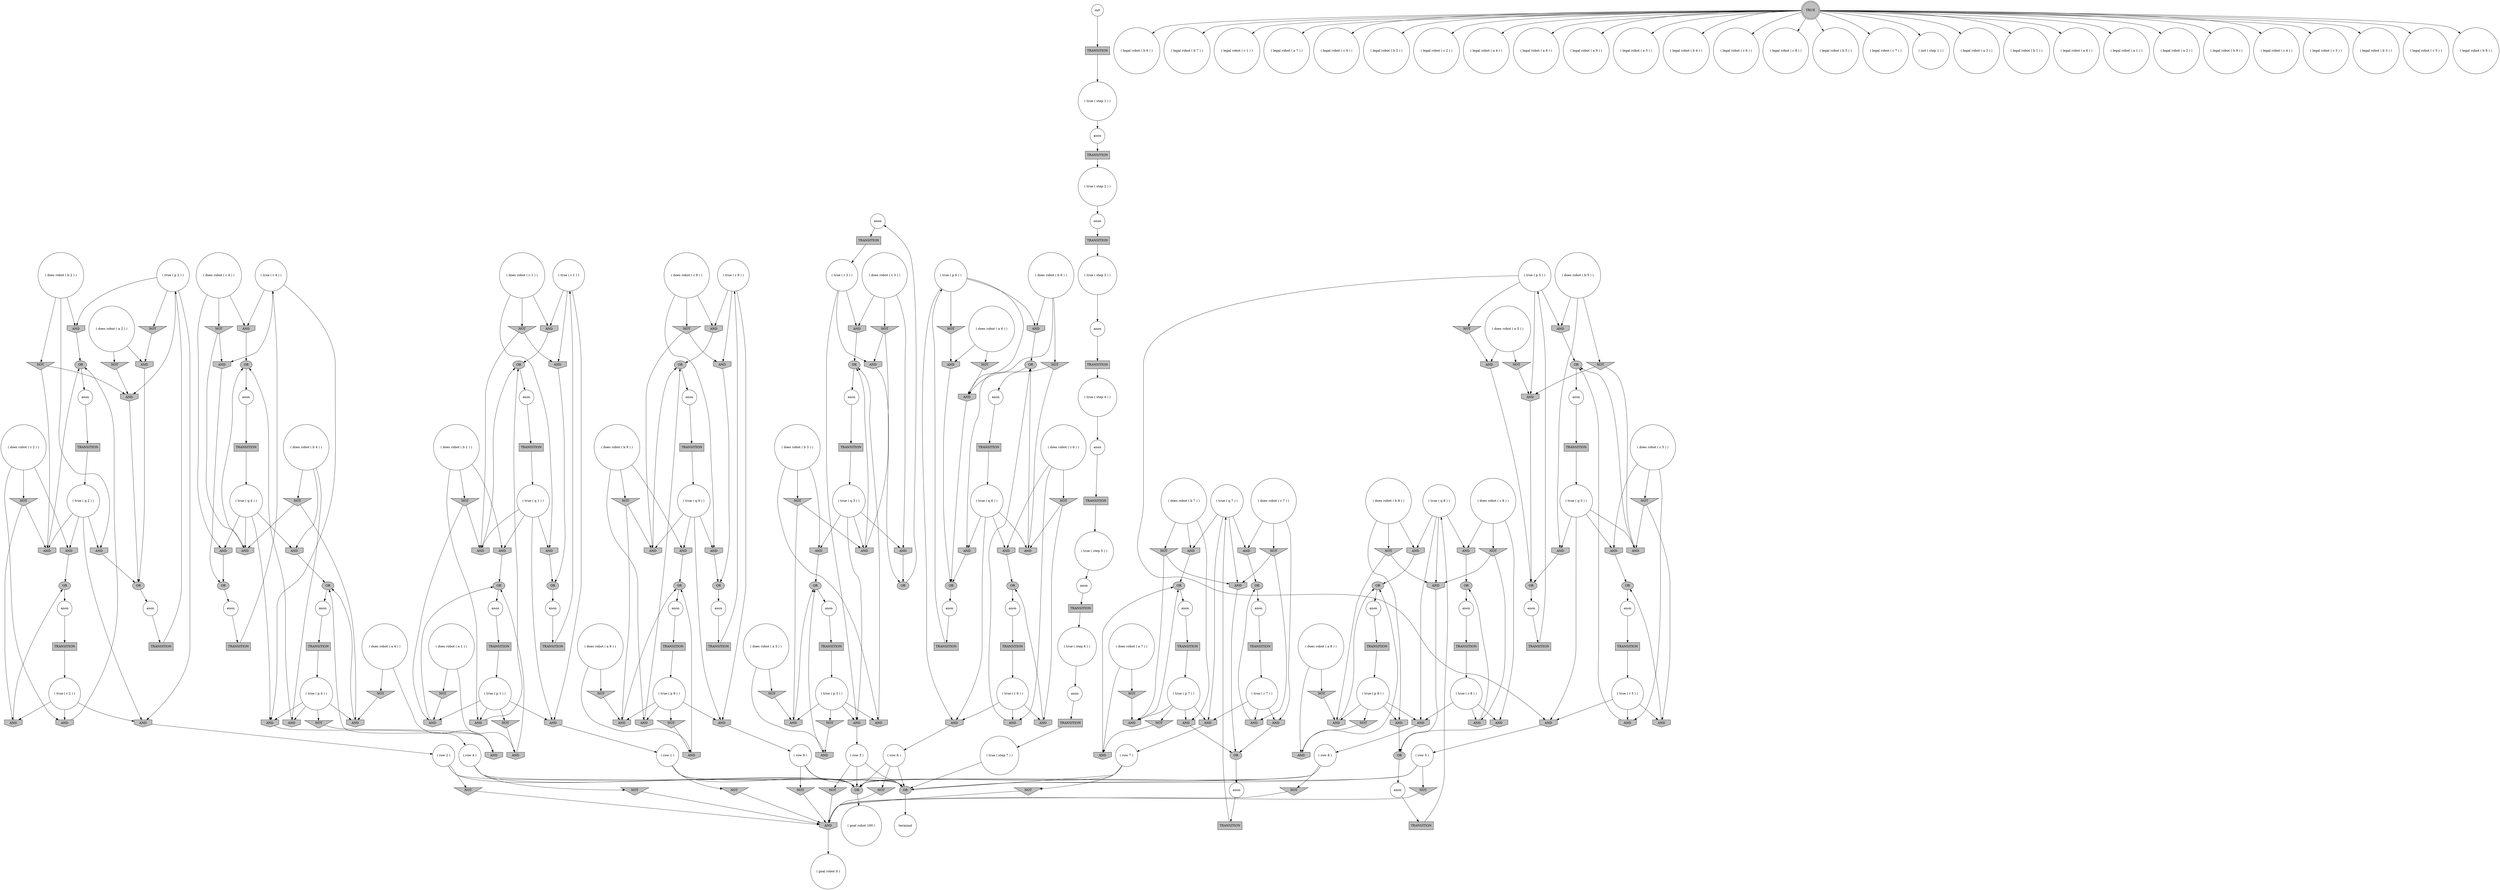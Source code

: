 digraph propNet
{
	"@315fb94a"[shape=circle, style= filled, fillcolor=white, label="anon"]; "@315fb94a"->"@615c1ae3"; 
	"@4521cef5"[shape=box, style= filled, fillcolor=grey, label="TRANSITION"]; "@4521cef5"->"@292f8a71"; 
	"@766d65fd"[shape=circle, style= filled, fillcolor=white, label="( legal robot ( b 6 ) )"]; 
	"@65f39cb2"[shape=circle, style= filled, fillcolor=white, label="( true ( q 8 ) )"]; "@65f39cb2"->"@5bda657"; "@65f39cb2"->"@1fb2979e"; "@65f39cb2"->"@625f4e03"; "@65f39cb2"->"@dee55c"; 
	"@70c221d7"[shape=circle, style= filled, fillcolor=white, label="( true ( step 1 ) )"]; "@70c221d7"->"@7f5960fd"; 
	"@6dcc55fb"[shape=invhouse, style= filled, fillcolor=grey, label="AND"]; "@6dcc55fb"->"@74c74b55"; 
	"@1e3bd51"[shape=circle, style= filled, fillcolor=white, label="anon"]; "@1e3bd51"->"@677bc0ac"; 
	"@1010cf62"[shape=circle, style= filled, fillcolor=white, label="anon"]; "@1010cf62"->"@28681e5a"; 
	"@5e13fb15"[shape=invhouse, style= filled, fillcolor=grey, label="AND"]; "@5e13fb15"->"@ea211cf"; 
	"@6e6ca837"[shape=circle, style= filled, fillcolor=white, label="( row 5 )"]; "@6e6ca837"->"@1b5ae101"; "@6e6ca837"->"@7dba3f9a"; "@6e6ca837"->"@3a779f5e"; 
	"@3ec1e10c"[shape=box, style= filled, fillcolor=grey, label="TRANSITION"]; "@3ec1e10c"->"@4659aa86"; 
	"@65075056"[shape=circle, style= filled, fillcolor=white, label="anon"]; "@65075056"->"@2e9a5a48"; 
	"@10181f5b"[shape=circle, style= filled, fillcolor=white, label="anon"]; "@10181f5b"->"@56149895"; 
	"@4ba5fc52"[shape=circle, style= filled, fillcolor=white, label="anon"]; "@4ba5fc52"->"@667f30f8"; 
	"@7d6b4be5"[shape=invhouse, style= filled, fillcolor=grey, label="AND"]; "@7d6b4be5"->"@378c3efb"; 
	"@7dba3f9a"[shape=ellipse, style= filled, fillcolor=grey, label="OR"]; "@7dba3f9a"->"@4ea5d7f2"; 
	"@2d51e30"[shape=circle, style= filled, fillcolor=white, label="( true ( r 1 ) )"]; "@2d51e30"->"@1fa80a2d"; "@2d51e30"->"@4ef0dcb3"; "@2d51e30"->"@28d2e37"; 
	"@3a765e8c"[shape=invhouse, style= filled, fillcolor=grey, label="AND"]; "@3a765e8c"->"@3f9f332b"; 
	"@21a79b48"[shape=invhouse, style= filled, fillcolor=grey, label="AND"]; "@21a79b48"->"@4328ea3f"; 
	"@4d3e9963"[shape=circle, style= filled, fillcolor=white, label="( row 2 )"]; "@4d3e9963"->"@1b5ae101"; "@4d3e9963"->"@1fe26d9b"; "@4d3e9963"->"@7dba3f9a"; 
	"@84301c9"[shape=circle, style= filled, fillcolor=white, label="( legal robot ( b 7 ) )"]; 
	"@74a7d5af"[shape=invhouse, style= filled, fillcolor=grey, label="AND"]; "@74a7d5af"->"@539269cb"; 
	"@25d3e3f3"[shape=invhouse, style= filled, fillcolor=grey, label="AND"]; "@25d3e3f3"->"@48164feb"; 
	"@3f9f332b"[shape=ellipse, style= filled, fillcolor=grey, label="OR"]; "@3f9f332b"->"@6cd86cae"; 
	"@539269cb"[shape=ellipse, style= filled, fillcolor=grey, label="OR"]; "@539269cb"->"@315fb94a"; 
	"@7213f866"[shape=circle, style= filled, fillcolor=white, label="anon"]; "@7213f866"->"@1876a6d"; 
	"@705fe568"[shape=invtriangle, style= filled, fillcolor=grey, label="NOT"]; "@705fe568"->"@27ce487b"; "@705fe568"->"@37b3e1c9"; 
	"@713dff89"[shape=invhouse, style= filled, fillcolor=grey, label="AND"]; "@713dff89"->"@29df2ecc"; 
	"@635a4247"[shape=invhouse, style= filled, fillcolor=grey, label="AND"]; "@635a4247"->"@7d010435"; 
	"@4822f558"[shape=circle, style= filled, fillcolor=white, label="anon"]; "@4822f558"->"@3c5d33e1"; 
	"@6d4fab65"[shape=box, style= filled, fillcolor=grey, label="TRANSITION"]; "@6d4fab65"->"@6810a098"; 
	"@15dc0d09"[shape=invtriangle, style= filled, fillcolor=grey, label="NOT"]; "@15dc0d09"->"@625f4e03"; "@15dc0d09"->"@21dbd515"; 
	"@1fcd846c"[shape=invtriangle, style= filled, fillcolor=grey, label="NOT"]; "@1fcd846c"->"@6db0dec3"; 
	"@10ced1ac"[shape=circle, style= filled, fillcolor=white, label="( true ( p 3 ) )"]; "@10ced1ac"->"@54c21095"; "@10ced1ac"->"@20e2e869"; "@10ced1ac"->"@3547c327"; "@10ced1ac"->"@178a4622"; 
	"@290e6c5e"[shape=circle, style= filled, fillcolor=white, label="( true ( q 7 ) )"]; "@290e6c5e"->"@560bed64"; "@290e6c5e"->"@6fb9e7df"; "@290e6c5e"->"@1e8843f5"; "@290e6c5e"->"@4cd21555"; 
	"@203e25d3"[shape=invhouse, style= filled, fillcolor=grey, label="AND"]; "@203e25d3"->"@432b71eb"; 
	"@51055f4d"[shape=invtriangle, style= filled, fillcolor=grey, label="NOT"]; "@51055f4d"->"@7065ec20"; "@51055f4d"->"@37b3e1c9"; 
	"@6f112776"[shape=circle, style= filled, fillcolor=white, label="( legal robot ( c 1 ) )"]; 
	"@5999ef99"[shape=circle, style= filled, fillcolor=white, label="( row 4 )"]; "@5999ef99"->"@1b5ae101"; "@5999ef99"->"@24c1f7dc"; "@5999ef99"->"@7dba3f9a"; 
	"@56920ee7"[shape=invtriangle, style= filled, fillcolor=grey, label="NOT"]; "@56920ee7"->"@f108c18"; 
	"@6d8ced6"[shape=circle, style= filled, fillcolor=white, label="( does robot ( b 2 ) )"]; "@6d8ced6"->"@7260c384"; "@6d8ced6"->"@3bc8d400"; "@6d8ced6"->"@3f3471d"; 
	"@19a4250a"[shape=box, style= filled, fillcolor=grey, label="TRANSITION"]; "@19a4250a"->"@7d480d96"; 
	"@1fe26d9b"[shape=invtriangle, style= filled, fillcolor=grey, label="NOT"]; "@1fe26d9b"->"@4bcf6203"; 
	"@4ef0dcb3"[shape=invhouse, style= filled, fillcolor=grey, label="AND"]; "@4ef0dcb3"->"@1de9c46d"; 
	"@60d861b7"[shape=invhouse, style= filled, fillcolor=grey, label="AND"]; "@60d861b7"->"@6f198967"; 
	"@3a779f5e"[shape=invtriangle, style= filled, fillcolor=grey, label="NOT"]; "@3a779f5e"->"@4bcf6203"; 
	"@3d4cff90"[shape=invtriangle, style= filled, fillcolor=grey, label="NOT"]; "@3d4cff90"->"@a1e6661"; 
	"@5440bf04"[shape=circle, style= filled, fillcolor=white, label="( true ( q 1 ) )"]; "@5440bf04"->"@1fa80a2d"; "@5440bf04"->"@1c49094"; "@5440bf04"->"@671bd50e"; "@5440bf04"->"@19c42c4b"; 
	"@37ff24f"[shape=invtriangle, style= filled, fillcolor=grey, label="NOT"]; "@37ff24f"->"@4bcf6203"; 
	"@4659aa86"[shape=circle, style= filled, fillcolor=white, label="( true ( step 4 ) )"]; "@4659aa86"->"@347f65f2"; 
	"@4bcf6203"[shape=invhouse, style= filled, fillcolor=grey, label="AND"]; "@4bcf6203"->"@4bb17b4c"; 
	"@6fd5609"[shape=ellipse, style= filled, fillcolor=grey, label="OR"]; "@6fd5609"->"@621b6c74"; 
	"@4d668534"[shape=invhouse, style= filled, fillcolor=grey, label="AND"]; "@4d668534"->"@3ae2d2fe"; 
	"@3572cc99"[shape=circle, style= filled, fillcolor=white, label="( legal robot ( a 7 ) )"]; 
	"@3f52c19d"[shape=circle, style= filled, fillcolor=white, label="init"]; "@3f52c19d"->"@52254ae5"; 
	"@57f897a7"[shape=circle, style= filled, fillcolor=white, label="( true ( r 4 ) )"]; "@57f897a7"->"@27ce487b"; "@57f897a7"->"@461b29f"; "@57f897a7"->"@7aa06577"; 
	"@6024e39f"[shape=circle, style= filled, fillcolor=white, label="( does robot ( c 8 ) )"]; "@6024e39f"->"@5bda657"; "@6024e39f"->"@203e25d3"; "@6024e39f"->"@15dc0d09"; 
	"@26514577"[shape=invtriangle, style= filled, fillcolor=grey, label="NOT"]; "@26514577"->"@21a79b48"; 
	"@27aea0c1"[shape=circle, style= filled, fillcolor=white, label="( does robot ( b 8 ) )"]; "@27aea0c1"->"@dee55c"; "@27aea0c1"->"@39bbf341"; "@27aea0c1"->"@218fcdce"; 
	"@3b85c6ac"[shape=circle, style= filled, fillcolor=white, label="( true ( step 6 ) )"]; "@3b85c6ac"->"@283b96bb"; 
	"@2096a680"[shape=invtriangle, style= filled, fillcolor=grey, label="NOT"]; "@2096a680"->"@1c49094"; "@2096a680"->"@28d2e37"; 
	"@416c634"[shape=invtriangle, style= filled, fillcolor=grey, label="NOT"]; "@416c634"->"@3c079e4c"; "@416c634"->"@732e8204"; 
	"@5052d2c4"[shape=invtriangle, style= filled, fillcolor=grey, label="NOT"]; "@5052d2c4"->"@6d8b6b0e"; 
	"@461b29f"[shape=invhouse, style= filled, fillcolor=grey, label="AND"]; "@461b29f"->"@5999ef99"; 
	"@3547c327"[shape=invhouse, style= filled, fillcolor=grey, label="AND"]; "@3547c327"->"@2ee73750"; 
	"@4aada4af"[shape=circle, style= filled, fillcolor=white, label="( legal robot ( c 9 ) )"]; 
	"@3c10098b"[shape=invhouse, style= filled, fillcolor=grey, label="AND"]; "@3c10098b"->"@3f9f332b"; 
	"@51733a5"[shape=circle, style= filled, fillcolor=white, label="anon"]; "@51733a5"->"@4ba0bb6f"; 
	"@c63a8af"[shape=circle, style= filled, fillcolor=white, label="( legal robot ( b 2 ) )"]; 
	"@74c74b55"[shape=ellipse, style= filled, fillcolor=grey, label="OR"]; "@74c74b55"->"@4822f558"; 
	"@7dd66aa9"[shape=circle, style= filled, fillcolor=white, label="( true ( p 2 ) )"]; "@7dd66aa9"->"@700dce12"; "@7dd66aa9"->"@3bc8d400"; "@7dd66aa9"->"@60d861b7"; "@7dd66aa9"->"@3eeb95e"; 
	"@3ae2d2fe"[shape=ellipse, style= filled, fillcolor=grey, label="OR"]; "@3ae2d2fe"->"@18a3fe6"; 
	"@7065ec20"[shape=invhouse, style= filled, fillcolor=grey, label="AND"]; "@7065ec20"->"@3ae2d2fe"; 
	"@1d618248"[shape=invtriangle, style= filled, fillcolor=grey, label="NOT"]; "@1d618248"->"@73efe4ac"; "@1d618248"->"@6cb05409"; 
	"@384e57ba"[shape=circle, style= filled, fillcolor=white, label="( true ( p 5 ) )"]; "@384e57ba"->"@1ed43997"; "@384e57ba"->"@3c10098b"; "@384e57ba"->"@20b6680"; "@384e57ba"->"@54d81cda"; 
	"@4d50c800"[shape=invhouse, style= filled, fillcolor=grey, label="AND"]; "@4d50c800"->"@5fbf404f"; 
	"@5b3409f"[shape=circle, style= filled, fillcolor=white, label="( does robot ( a 4 ) )"]; "@5b3409f"->"@3a5dfc67"; "@5b3409f"->"@4d668534"; 
	"@3a6bf80b"[shape=ellipse, style= filled, fillcolor=grey, label="OR"]; "@3a6bf80b"->"@669b824"; 
	"@6917ffc5"[shape=invhouse, style= filled, fillcolor=grey, label="AND"]; "@6917ffc5"->"@7e58924a"; 
	"@af917bd"[shape=box, style= filled, fillcolor=grey, label="TRANSITION"]; "@af917bd"->"@290e6c5e"; 
	"@178a4622"[shape=invtriangle, style= filled, fillcolor=grey, label="NOT"]; "@178a4622"->"@77026e40"; 
	"@76f10c77"[shape=circle, style= filled, fillcolor=white, label="( does robot ( a 6 ) )"]; "@76f10c77"->"@56920ee7"; "@76f10c77"->"@6db0dec3"; 
	"@581cdfc2"[shape=invtriangle, style= filled, fillcolor=grey, label="NOT"]; "@581cdfc2"->"@4fa666bf"; 
	"@5438ebc3"[shape=circle, style= filled, fillcolor=white, label="anon"]; "@5438ebc3"->"@97dabf4"; 
	"@29ab0eef"[shape=circle, style= filled, fillcolor=white, label="( does robot ( c 9 ) )"]; "@29ab0eef"->"@6d2abadc"; "@29ab0eef"->"@1d618248"; "@29ab0eef"->"@635a4247"; 
	"@46837311"[shape=invhouse, style= filled, fillcolor=grey, label="AND"]; "@46837311"->"@64fe7a67"; 
	"@332af08b"[shape=circle, style= filled, fillcolor=white, label="anon"]; "@332af08b"->"@19a4250a"; 
	"@31f4a427"[shape=invtriangle, style= filled, fillcolor=grey, label="NOT"]; "@31f4a427"->"@34451610"; 
	"@669b824"[shape=circle, style= filled, fillcolor=white, label="anon"]; "@669b824"->"@179d44df"; 
	"@588a137c"[shape=circle, style= filled, fillcolor=white, label="( does robot ( b 4 ) )"]; "@588a137c"->"@363256a5"; "@588a137c"->"@471b1e39"; "@588a137c"->"@51055f4d"; 
	"@1ac48d24"[shape=invhouse, style= filled, fillcolor=grey, label="AND"]; "@1ac48d24"->"@6fd5609"; 
	"@56149895"[shape=box, style= filled, fillcolor=grey, label="TRANSITION"]; "@56149895"->"@2699146a"; 
	"@3c079e4c"[shape=invhouse, style= filled, fillcolor=grey, label="AND"]; "@3c079e4c"->"@269fe5c5"; 
	"@4fa666bf"[shape=invhouse, style= filled, fillcolor=grey, label="AND"]; "@4fa666bf"->"@48164feb"; 
	"@7f5960fd"[shape=circle, style= filled, fillcolor=white, label="anon"]; "@7f5960fd"->"@4521cef5"; 
	"@6d2abadc"[shape=invhouse, style= filled, fillcolor=grey, label="AND"]; "@6d2abadc"->"@aaf683a"; 
	"@7d480d96"[shape=circle, style= filled, fillcolor=white, label="( true ( p 7 ) )"]; "@7d480d96"->"@26514577"; "@7d480d96"->"@6fb9e7df"; "@7d480d96"->"@1f4cc34b"; "@7d480d96"->"@8c9dee3"; 
	"@6ad98e6"[shape=doublecircle, style= filled, fillcolor=grey, label="TRUE"]; "@6ad98e6"->"@766d65fd"; "@6ad98e6"->"@4e170376"; "@6ad98e6"->"@37dc299"; "@6ad98e6"->"@5dda32d0"; "@6ad98e6"->"@111d5b39"; "@6ad98e6"->"@3d66c39"; "@6ad98e6"->"@4986c47"; "@6ad98e6"->"@3572cc99"; "@6ad98e6"->"@5c08e00d"; "@6ad98e6"->"@4f35ecf1"; "@6ad98e6"->"@84301c9"; "@6ad98e6"->"@32ecabac"; "@6ad98e6"->"@4aada4af"; "@6ad98e6"->"@7553f920"; "@6ad98e6"->"@c63a8af"; "@6ad98e6"->"@1c3087f9"; "@6ad98e6"->"@1e5003f6"; "@6ad98e6"->"@4ffac352"; "@6ad98e6"->"@39880571"; "@6ad98e6"->"@725b1426"; "@6ad98e6"->"@17341b06"; "@6ad98e6"->"@672a375b"; "@6ad98e6"->"@48e46007"; "@6ad98e6"->"@95c90f4"; "@6ad98e6"->"@62d77f83"; "@6ad98e6"->"@6f112776"; "@6ad98e6"->"@5d56ead7"; "@6ad98e6"->"@582d6583"; 
	"@2699146a"[shape=circle, style= filled, fillcolor=white, label="( true ( p 6 ) )"]; "@2699146a"->"@f108c18"; "@2699146a"->"@6917ffc5"; "@2699146a"->"@7d6b4be5"; "@2699146a"->"@1fcd846c"; 
	"@64fe7a67"[shape=ellipse, style= filled, fillcolor=grey, label="OR"]; "@64fe7a67"->"@7f1633fd"; 
	"@7b79688d"[shape=circle, style= filled, fillcolor=white, label="anon"]; "@7b79688d"->"@54a01a10"; 
	"@2ccf0d1f"[shape=invtriangle, style= filled, fillcolor=grey, label="NOT"]; "@2ccf0d1f"->"@4d668534"; 
	"@2c2e749c"[shape=circle, style= filled, fillcolor=white, label="anon"]; "@2c2e749c"->"@af917bd"; 
	"@4ea5d7f2"[shape=circle, style= filled, fillcolor=white, label="( goal robot 100 )"]; 
	"@2ff7ac92"[shape=circle, style= filled, fillcolor=white, label="( does robot ( c 3 ) )"]; "@2ff7ac92"->"@74a7d5af"; "@2ff7ac92"->"@2d62bdd8"; "@2ff7ac92"->"@1ac48d24"; 
	"@54a01a10"[shape=box, style= filled, fillcolor=grey, label="TRANSITION"]; "@54a01a10"->"@1d53b574"; 
	"@7553f920"[shape=circle, style= filled, fillcolor=white, label="( legal robot ( c 7 ) )"]; 
	"@1de9c46d"[shape=ellipse, style= filled, fillcolor=grey, label="OR"]; "@1de9c46d"->"@5e5edf72"; 
	"@28d2e37"[shape=invhouse, style= filled, fillcolor=grey, label="AND"]; "@28d2e37"->"@35908558"; 
	"@1e5003f6"[shape=circle, style= filled, fillcolor=white, label="( legal robot ( a 3 ) )"]; 
	"@3e84c1f9"[shape=invhouse, style= filled, fillcolor=grey, label="AND"]; "@3e84c1f9"->"@7d010435"; 
	"@2c3a53b"[shape=circle, style= filled, fillcolor=white, label="( does robot ( a 7 ) )"]; "@2c3a53b"->"@1abfb235"; "@2c3a53b"->"@21a79b48"; 
	"@2484e723"[shape=invhouse, style= filled, fillcolor=grey, label="AND"]; "@2484e723"->"@29df2ecc"; 
	"@51a23566"[shape=circle, style= filled, fillcolor=white, label="( does robot ( c 4 ) )"]; "@51a23566"->"@705fe568"; "@51a23566"->"@7aa06577"; "@51a23566"->"@5e13fb15"; 
	"@7f1633fd"[shape=circle, style= filled, fillcolor=white, label="anon"]; "@7f1633fd"->"@69cad977"; 
	"@39880571"[shape=circle, style= filled, fillcolor=white, label="( legal robot ( a 6 ) )"]; 
	"@23226fe1"[shape=circle, style= filled, fillcolor=white, label="anon"]; "@23226fe1"->"@48b49e4"; 
	"@77026e40"[shape=invhouse, style= filled, fillcolor=grey, label="AND"]; "@77026e40"->"@74c74b55"; 
	"@34451610"[shape=invhouse, style= filled, fillcolor=grey, label="AND"]; "@34451610"->"@c5c9ab5"; 
	"@e7359f7"[shape=invhouse, style= filled, fillcolor=grey, label="AND"]; "@e7359f7"->"@269fe5c5"; 
	"@94153c4"[shape=invtriangle, style= filled, fillcolor=grey, label="NOT"]; "@94153c4"->"@4bcf6203"; 
	"@700dce12"[shape=invtriangle, style= filled, fillcolor=grey, label="NOT"]; "@700dce12"->"@1a543937"; 
	"@f108c18"[shape=invhouse, style= filled, fillcolor=grey, label="AND"]; "@f108c18"->"@1b6915d4"; 
	"@5ff78541"[shape=circle, style= filled, fillcolor=white, label="( true ( q 5 ) )"]; "@5ff78541"->"@1ed43997"; "@5ff78541"->"@3c079e4c"; "@5ff78541"->"@46837311"; "@5ff78541"->"@58c77e26"; 
	"@51d36f77"[shape=circle, style= filled, fillcolor=white, label="( does robot ( a 1 ) )"]; "@51d36f77"->"@5052d2c4"; "@51d36f77"->"@a1e6661"; 
	"@4fc0b204"[shape=invhouse, style= filled, fillcolor=grey, label="AND"]; "@4fc0b204"->"@48164feb"; 
	"@67857eeb"[shape=box, style= filled, fillcolor=grey, label="TRANSITION"]; "@67857eeb"->"@22d6866f"; 
	"@5f680bc6"[shape=invhouse, style= filled, fillcolor=grey, label="AND"]; "@5f680bc6"->"@7e58924a"; 
	"@4cd21555"[shape=invhouse, style= filled, fillcolor=grey, label="AND"]; "@4cd21555"->"@4328ea3f"; 
	"@28681e5a"[shape=box, style= filled, fillcolor=grey, label="TRANSITION"]; "@28681e5a"->"@70181c87"; 
	"@758c022c"[shape=circle, style= filled, fillcolor=white, label="anon"]; "@758c022c"->"@1f7309a"; 
	"@6cd86cae"[shape=circle, style= filled, fillcolor=white, label="anon"]; "@6cd86cae"->"@25719b33"; 
	"@54c21095"[shape=invhouse, style= filled, fillcolor=grey, label="AND"]; "@54c21095"->"@6fd5609"; 
	"@58fb65cc"[shape=invtriangle, style= filled, fillcolor=grey, label="NOT"]; "@58fb65cc"->"@60d861b7"; 
	"@283b96bb"[shape=circle, style= filled, fillcolor=white, label="anon"]; "@283b96bb"->"@622d8a59"; 
	"@3d66c39"[shape=circle, style= filled, fillcolor=white, label="( legal robot ( a 5 ) )"]; 
	"@667f30f8"[shape=box, style= filled, fillcolor=grey, label="TRANSITION"]; "@667f30f8"->"@5ff78541"; 
	"@5fbf404f"[shape=ellipse, style= filled, fillcolor=grey, label="OR"]; "@5fbf404f"->"@51733a5"; 
	"@a1e6661"[shape=invhouse, style= filled, fillcolor=grey, label="AND"]; "@a1e6661"->"@7309eab7"; 
	"@648ee94b"[shape=circle, style= filled, fillcolor=white, label="( does robot ( c 2 ) )"]; "@648ee94b"->"@1997c457"; "@648ee94b"->"@62766e80"; "@648ee94b"->"@4ebaecb8"; 
	"@75ad44f6"[shape=circle, style= filled, fillcolor=white, label="( does robot ( b 6 ) )"]; "@75ad44f6"->"@603a71ed"; "@75ad44f6"->"@428aaed5"; "@75ad44f6"->"@6917ffc5"; 
	"@363f983f"[shape=ellipse, style= filled, fillcolor=grey, label="OR"]; "@363f983f"->"@9246bec"; 
	"@4f35ecf1"[shape=circle, style= filled, fillcolor=white, label="( legal robot ( c 8 ) )"]; 
	"@19acc826"[shape=invtriangle, style= filled, fillcolor=grey, label="NOT"]; "@19acc826"->"@1e8843f5"; "@19acc826"->"@1f4cc34b"; 
	"@1b5ae101"[shape=ellipse, style= filled, fillcolor=grey, label="OR"]; "@1b5ae101"->"@6b6a16ae"; 
	"@229db918"[shape=invtriangle, style= filled, fillcolor=grey, label="NOT"]; "@229db918"->"@20e2e869"; 
	"@67826710"[shape=circle, style= filled, fillcolor=white, label="( true ( r 8 ) )"]; "@67826710"->"@1fb2979e"; "@67826710"->"@203e25d3"; "@67826710"->"@21dbd515"; 
	"@360088ee"[shape=circle, style= filled, fillcolor=white, label="( row 1 )"]; "@360088ee"->"@1b5ae101"; "@360088ee"->"@7dba3f9a"; "@360088ee"->"@94153c4"; 
	"@22d6866f"[shape=circle, style= filled, fillcolor=white, label="( true ( p 4 ) )"]; "@22d6866f"->"@363256a5"; "@22d6866f"->"@7065ec20"; "@22d6866f"->"@461b29f"; "@22d6866f"->"@2ccf0d1f"; 
	"@30d8f246"[shape=circle, style= filled, fillcolor=white, label="anon"]; "@30d8f246"->"@65e95f04"; 
	"@4328ea3f"[shape=ellipse, style= filled, fillcolor=grey, label="OR"]; "@4328ea3f"->"@332af08b"; 
	"@5e5edf72"[shape=circle, style= filled, fillcolor=white, label="anon"]; "@5e5edf72"->"@45844479"; 
	"@688fd95d"[shape=invtriangle, style= filled, fillcolor=grey, label="NOT"]; "@688fd95d"->"@3c079e4c"; "@688fd95d"->"@3c10098b"; 
	"@5d8e95d9"[shape=invtriangle, style= filled, fillcolor=grey, label="NOT"]; "@5d8e95d9"->"@3c10098b"; 
	"@20b6680"[shape=invtriangle, style= filled, fillcolor=grey, label="NOT"]; "@20b6680"->"@3a765e8c"; 
	"@3eeb95e"[shape=invhouse, style= filled, fillcolor=grey, label="AND"]; "@3eeb95e"->"@4d3e9963"; 
	"@c5c9ab5"[shape=ellipse, style= filled, fillcolor=grey, label="OR"]; "@c5c9ab5"->"@13b0e76a"; 
	"@73efe4ac"[shape=invhouse, style= filled, fillcolor=grey, label="AND"]; "@73efe4ac"->"@7d010435"; 
	"@6f36b8d7"[shape=invhouse, style= filled, fillcolor=grey, label="AND"]; "@6f36b8d7"->"@c5c9ab5"; 
	"@331e8d5c"[shape=invhouse, style= filled, fillcolor=grey, label="AND"]; "@331e8d5c"->"@539546ee"; 
	"@39bbf341"[shape=invtriangle, style= filled, fillcolor=grey, label="NOT"]; "@39bbf341"->"@6f36b8d7"; "@39bbf341"->"@625f4e03"; 
	"@25719b33"[shape=box, style= filled, fillcolor=grey, label="TRANSITION"]; "@25719b33"->"@384e57ba"; 
	"@3a5dfc67"[shape=invtriangle, style= filled, fillcolor=grey, label="NOT"]; "@3a5dfc67"->"@7065ec20"; 
	"@97dabf4"[shape=box, style= filled, fillcolor=grey, label="TRANSITION"]; "@97dabf4"->"@67826710"; 
	"@48b49e4"[shape=box, style= filled, fillcolor=grey, label="TRANSITION"]; "@48b49e4"->"@2d51e30"; 
	"@6f198967"[shape=ellipse, style= filled, fillcolor=grey, label="OR"]; "@6f198967"->"@758c022c"; 
	"@677bc0ac"[shape=box, style= filled, fillcolor=grey, label="TRANSITION"]; "@677bc0ac"->"@2c5d529e"; 
	"@622d8a59"[shape=box, style= filled, fillcolor=grey, label="TRANSITION"]; "@622d8a59"->"@3b9c5ce6"; 
	"@1c49094"[shape=invhouse, style= filled, fillcolor=grey, label="AND"]; "@1c49094"->"@1de9c46d"; 
	"@347f65f2"[shape=circle, style= filled, fillcolor=white, label="anon"]; "@347f65f2"->"@6eab8796"; 
	"@409468ca"[shape=circle, style= filled, fillcolor=white, label="( does robot ( a 3 ) )"]; "@409468ca"->"@229db918"; "@409468ca"->"@77026e40"; 
	"@407f9e04"[shape=circle, style= filled, fillcolor=white, label="( does robot ( b 1 ) )"]; "@407f9e04"->"@fc77610"; "@407f9e04"->"@19c42c4b"; "@407f9e04"->"@7a5f39b0"; 
	"@32ecabac"[shape=circle, style= filled, fillcolor=white, label="( legal robot ( b 5 ) )"]; 
	"@560bed64"[shape=invhouse, style= filled, fillcolor=grey, label="AND"]; "@560bed64"->"@363f983f"; 
	"@6db0dec3"[shape=invhouse, style= filled, fillcolor=grey, label="AND"]; "@6db0dec3"->"@1b6915d4"; 
	"@6fb9e7df"[shape=invhouse, style= filled, fillcolor=grey, label="AND"]; "@6fb9e7df"->"@6668a2cc"; 
	"@321a30a0"[shape=circle, style= filled, fillcolor=white, label="( does robot ( c 7 ) )"]; "@321a30a0"->"@560bed64"; "@321a30a0"->"@41b3251d"; "@321a30a0"->"@556e7212"; 
	"@31395750"[shape=circle, style= filled, fillcolor=white, label="( does robot ( a 5 ) )"]; "@31395750"->"@5d8e95d9"; "@31395750"->"@3a765e8c"; 
	"@37b3e1c9"[shape=invhouse, style= filled, fillcolor=grey, label="AND"]; "@37b3e1c9"->"@4da84fae"; 
	"@fc77610"[shape=invhouse, style= filled, fillcolor=grey, label="AND"]; "@fc77610"->"@1de9c46d"; 
	"@4bb17b4c"[shape=circle, style= filled, fillcolor=white, label="( goal robot 0 )"]; 
	"@6810a098"[shape=circle, style= filled, fillcolor=white, label="( true ( p 8 ) )"]; "@6810a098"->"@6f36b8d7"; "@6810a098"->"@1fb2979e"; "@6810a098"->"@31f4a427"; "@6810a098"->"@218fcdce"; 
	"@13b0e76a"[shape=circle, style= filled, fillcolor=white, label="anon"]; "@13b0e76a"->"@6d4fab65"; 
	"@136070f0"[shape=circle, style= filled, fillcolor=white, label="( does robot ( c 1 ) )"]; "@136070f0"->"@2096a680"; "@136070f0"->"@4ef0dcb3"; "@136070f0"->"@671bd50e"; 
	"@672a375b"[shape=circle, style= filled, fillcolor=white, label="( legal robot ( b 9 ) )"]; 
	"@1a543937"[shape=invhouse, style= filled, fillcolor=grey, label="AND"]; "@1a543937"->"@6f198967"; 
	"@323f348a"[shape=circle, style= filled, fillcolor=white, label="anon"]; "@323f348a"->"@2a9dfb04"; 
	"@48164feb"[shape=ellipse, style= filled, fillcolor=grey, label="OR"]; "@48164feb"->"@30d8f246"; 
	"@b97cf78"[shape=box, style= filled, fillcolor=grey, label="TRANSITION"]; "@b97cf78"->"@65f39cb2"; 
	"@62d77f83"[shape=circle, style= filled, fillcolor=white, label="( legal robot ( b 3 ) )"]; 
	"@5f5b0184"[shape=invtriangle, style= filled, fillcolor=grey, label="NOT"]; "@5f5b0184"->"@4fc0b204"; 
	"@3b9c5ce6"[shape=circle, style= filled, fillcolor=white, label="( true ( step 7 ) )"]; "@3b9c5ce6"->"@1b5ae101"; 
	"@6d9b4e60"[shape=invtriangle, style= filled, fillcolor=grey, label="NOT"]; "@6d9b4e60"->"@6f36b8d7"; 
	"@582d6583"[shape=circle, style= filled, fillcolor=white, label="( legal robot ( b 8 ) )"]; 
	"@1d53b574"[shape=circle, style= filled, fillcolor=white, label="( true ( r 6 ) )"]; "@1d53b574"->"@713dff89"; "@1d53b574"->"@7d6b4be5"; "@1d53b574"->"@5f680bc6"; 
	"@58c1c2f1"[shape=invhouse, style= filled, fillcolor=grey, label="AND"]; "@58c1c2f1"->"@3a6bf80b"; 
	"@7260c384"[shape=invhouse, style= filled, fillcolor=grey, label="AND"]; "@7260c384"->"@6f198967"; 
	"@1fb2979e"[shape=invhouse, style= filled, fillcolor=grey, label="AND"]; "@1fb2979e"->"@163f47e"; 
	"@ea211cf"[shape=ellipse, style= filled, fillcolor=grey, label="OR"]; "@ea211cf"->"@323f348a"; 
	"@3c5d33e1"[shape=box, style= filled, fillcolor=grey, label="TRANSITION"]; "@3c5d33e1"->"@10ced1ac"; 
	"@4e170376"[shape=circle, style= filled, fillcolor=white, label="( legal robot ( c 2 ) )"]; 
	"@35908558"[shape=ellipse, style= filled, fillcolor=grey, label="OR"]; "@35908558"->"@23226fe1"; 
	"@50360733"[shape=circle, style= filled, fillcolor=white, label="( true ( step 3 ) )"]; "@50360733"->"@175bf05f"; 
	"@4dbb73b0"[shape=circle, style= filled, fillcolor=white, label="anon"]; "@4dbb73b0"->"@1bb5d53a"; 
	"@58c77e26"[shape=invhouse, style= filled, fillcolor=grey, label="AND"]; "@58c77e26"->"@3f9f332b"; 
	"@f785762"[shape=circle, style= filled, fillcolor=white, label="( does robot ( a 2 ) )"]; "@f785762"->"@58fb65cc"; "@f785762"->"@1a543937"; 
	"@1162bd90"[shape=circle, style= filled, fillcolor=white, label="( true ( q 6 ) )"]; "@1162bd90"->"@603a71ed"; "@1162bd90"->"@7d6b4be5"; "@1162bd90"->"@2484e723"; "@1162bd90"->"@1edc4414"; 
	"@3bc8d400"[shape=invhouse, style= filled, fillcolor=grey, label="AND"]; "@3bc8d400"->"@3a6bf80b"; 
	"@1f7309a"[shape=box, style= filled, fillcolor=grey, label="TRANSITION"]; "@1f7309a"->"@7dd66aa9"; 
	"@9246bec"[shape=circle, style= filled, fillcolor=white, label="anon"]; "@9246bec"->"@5b0f3bd7"; 
	"@362957a4"[shape=ellipse, style= filled, fillcolor=grey, label="OR"]; "@362957a4"->"@5438ebc3"; 
	"@6d8b6b0e"[shape=invhouse, style= filled, fillcolor=grey, label="AND"]; "@6d8b6b0e"->"@7309eab7"; 
	"@5c08e00d"[shape=circle, style= filled, fillcolor=white, label="( legal robot ( c 6 ) )"]; 
	"@5b0f3bd7"[shape=box, style= filled, fillcolor=grey, label="TRANSITION"]; "@5b0f3bd7"->"@791a4131"; 
	"@5e7c7d85"[shape=circle, style= filled, fillcolor=white, label="( does robot ( c 6 ) )"]; "@5e7c7d85"->"@3f14d739"; "@5e7c7d85"->"@5f680bc6"; "@5e7c7d85"->"@2484e723"; 
	"@517ff60e"[shape=circle, style= filled, fillcolor=white, label="( true ( r 3 ) )"]; "@517ff60e"->"@2d9dc72f"; "@517ff60e"->"@3547c327"; "@517ff60e"->"@1ac48d24"; 
	"@24c1f7dc"[shape=invtriangle, style= filled, fillcolor=grey, label="NOT"]; "@24c1f7dc"->"@4bcf6203"; 
	"@2d62bdd8"[shape=invtriangle, style= filled, fillcolor=grey, label="NOT"]; "@2d62bdd8"->"@2d9dc72f"; "@2d62bdd8"->"@427a39ea"; 
	"@1e8843f5"[shape=invhouse, style= filled, fillcolor=grey, label="AND"]; "@1e8843f5"->"@6b846c6"; 
	"@18a3fe6"[shape=circle, style= filled, fillcolor=white, label="anon"]; "@18a3fe6"->"@67857eeb"; 
	"@3f3471d"[shape=invtriangle, style= filled, fillcolor=grey, label="NOT"]; "@3f3471d"->"@58c1c2f1"; "@3f3471d"->"@60d861b7"; 
	"@4603278f"[shape=invhouse, style= filled, fillcolor=grey, label="AND"]; "@4603278f"->"@363f983f"; 
	"@6cb05409"[shape=invhouse, style= filled, fillcolor=grey, label="AND"]; "@6cb05409"->"@aaf683a"; 
	"@7d010435"[shape=ellipse, style= filled, fillcolor=grey, label="OR"]; "@7d010435"->"@4dbb73b0"; 
	"@7a5f39b0"[shape=invtriangle, style= filled, fillcolor=grey, label="NOT"]; "@7a5f39b0"->"@1c49094"; "@7a5f39b0"->"@6d8b6b0e"; 
	"@7309eab7"[shape=ellipse, style= filled, fillcolor=grey, label="OR"]; "@7309eab7"->"@1010cf62"; 
	"@17341b06"[shape=circle, style= filled, fillcolor=white, label="( legal robot ( a 2 ) )"]; 
	"@2e9a5a48"[shape=box, style= filled, fillcolor=grey, label="TRANSITION"]; "@2e9a5a48"->"@71c94ff3"; 
	"@428aaed5"[shape=invtriangle, style= filled, fillcolor=grey, label="NOT"]; "@428aaed5"->"@f108c18"; "@428aaed5"->"@1edc4414"; 
	"@1f4cc34b"[shape=invhouse, style= filled, fillcolor=grey, label="AND"]; "@1f4cc34b"->"@4328ea3f"; 
	"@8c9dee3"[shape=invhouse, style= filled, fillcolor=grey, label="AND"]; "@8c9dee3"->"@6b846c6"; 
	"@2450fe6"[shape=circle, style= filled, fillcolor=white, label="( does robot ( c 5 ) )"]; "@2450fe6"->"@46837311"; "@2450fe6"->"@416c634"; "@2450fe6"->"@e7359f7"; 
	"@4ec12ad8"[shape=circle, style= filled, fillcolor=white, label="( does robot ( b 3 ) )"]; "@4ec12ad8"->"@6dcc55fb"; "@4ec12ad8"->"@54c21095"; "@4ec12ad8"->"@6be3f34c"; 
	"@44fd2254"[shape=invtriangle, style= filled, fillcolor=grey, label="NOT"]; "@44fd2254"->"@4bcf6203"; 
	"@6668a2cc"[shape=circle, style= filled, fillcolor=white, label="( row 7 )"]; "@6668a2cc"->"@1b5ae101"; "@6668a2cc"->"@44fd2254"; "@6668a2cc"->"@7dba3f9a"; 
	"@26d7ad36"[shape=circle, style= filled, fillcolor=white, label="( does robot ( b 7 ) )"]; "@26d7ad36"->"@19acc826"; "@26d7ad36"->"@8c9dee3"; "@26d7ad36"->"@4cd21555"; 
	"@4ba0bb6f"[shape=box, style= filled, fillcolor=grey, label="TRANSITION"]; "@4ba0bb6f"->"@727a9fa7"; 
	"@21dbd515"[shape=invhouse, style= filled, fillcolor=grey, label="AND"]; "@21dbd515"->"@362957a4"; 
	"@475f7458"[shape=invtriangle, style= filled, fillcolor=grey, label="NOT"]; "@475f7458"->"@4bcf6203"; 
	"@35a3ae73"[shape=circle, style= filled, fillcolor=white, label="( does robot ( a 9 ) )"]; "@35a3ae73"->"@4fa666bf"; "@35a3ae73"->"@5f5b0184"; 
	"@292f8a71"[shape=circle, style= filled, fillcolor=white, label="( true ( step 2 ) )"]; "@292f8a71"->"@4cb2fd30"; 
	"@471b1e39"[shape=invhouse, style= filled, fillcolor=grey, label="AND"]; "@471b1e39"->"@3ae2d2fe"; 
	"@52254ae5"[shape=box, style= filled, fillcolor=grey, label="TRANSITION"]; "@52254ae5"->"@70c221d7"; 
	"@70181c87"[shape=circle, style= filled, fillcolor=white, label="( true ( p 1 ) )"]; "@70181c87"->"@1fa80a2d"; "@70181c87"->"@3d4cff90"; "@70181c87"->"@fc77610"; "@70181c87"->"@6d8b6b0e"; 
	"@71c94ff3"[shape=circle, style= filled, fillcolor=white, label="( true ( q 4 ) )"]; "@71c94ff3"->"@471b1e39"; "@71c94ff3"->"@461b29f"; "@71c94ff3"->"@37b3e1c9"; "@71c94ff3"->"@5e13fb15"; 
	"@3f14d739"[shape=invtriangle, style= filled, fillcolor=grey, label="NOT"]; "@3f14d739"->"@713dff89"; "@3f14d739"->"@1edc4414"; 
	"@432b71eb"[shape=ellipse, style= filled, fillcolor=grey, label="OR"]; "@432b71eb"->"@59441dc0"; 
	"@1b6915d4"[shape=ellipse, style= filled, fillcolor=grey, label="OR"]; "@1b6915d4"->"@10181f5b"; 
	"@5b5e410"[shape=circle, style= filled, fillcolor=white, label="( does robot ( b 5 ) )"]; "@5b5e410"->"@688fd95d"; "@5b5e410"->"@58c77e26"; "@5b5e410"->"@54d81cda"; 
	"@4986c47"[shape=circle, style= filled, fillcolor=white, label="( legal robot ( b 4 ) )"]; 
	"@4cb2fd30"[shape=circle, style= filled, fillcolor=white, label="anon"]; "@4cb2fd30"->"@1bd60b6a"; 
	"@378c3efb"[shape=circle, style= filled, fillcolor=white, label="( row 6 )"]; "@378c3efb"->"@1b5ae101"; "@378c3efb"->"@37ff24f"; "@378c3efb"->"@7dba3f9a"; 
	"@6b6a16ae"[shape=circle, style= filled, fillcolor=white, label="terminal"]; 
	"@1fa80a2d"[shape=invhouse, style= filled, fillcolor=grey, label="AND"]; "@1fa80a2d"->"@360088ee"; 
	"@6b846c6"[shape=ellipse, style= filled, fillcolor=grey, label="OR"]; "@6b846c6"->"@2c2e749c"; 
	"@528c048e"[shape=box, style= filled, fillcolor=grey, label="TRANSITION"]; "@528c048e"->"@1162bd90"; 
	"@62766e80"[shape=invtriangle, style= filled, fillcolor=grey, label="NOT"]; "@62766e80"->"@58c1c2f1"; "@62766e80"->"@4d50c800"; 
	"@725a0faf"[shape=circle, style= filled, fillcolor=white, label="( true ( r 5 ) )"]; "@725a0faf"->"@1ed43997"; "@725a0faf"->"@e7359f7"; "@725a0faf"->"@732e8204"; 
	"@1bd60b6a"[shape=box, style= filled, fillcolor=grey, label="TRANSITION"]; "@1bd60b6a"->"@50360733"; 
	"@727a9fa7"[shape=circle, style= filled, fillcolor=white, label="( true ( r 2 ) )"]; "@727a9fa7"->"@1997c457"; "@727a9fa7"->"@4d50c800"; "@727a9fa7"->"@3eeb95e"; 
	"@23ab8f3f"[shape=circle, style= filled, fillcolor=white, label="( does robot ( a 8 ) )"]; "@23ab8f3f"->"@34451610"; "@23ab8f3f"->"@6d9b4e60"; 
	"@269fe5c5"[shape=ellipse, style= filled, fillcolor=grey, label="OR"]; "@269fe5c5"->"@4ba5fc52"; 
	"@671bd50e"[shape=invhouse, style= filled, fillcolor=grey, label="AND"]; "@671bd50e"->"@35908558"; 
	"@68ec7913"[shape=circle, style= filled, fillcolor=white, label="anon"]; "@68ec7913"->"@528c048e"; 
	"@6eab8796"[shape=box, style= filled, fillcolor=grey, label="TRANSITION"]; "@6eab8796"->"@7ceb670"; 
	"@6da69147"[shape=box, style= filled, fillcolor=grey, label="TRANSITION"]; "@6da69147"->"@36be0ffe"; 
	"@520b4c69"[shape=circle, style= filled, fillcolor=white, label="( true ( q 2 ) )"]; "@520b4c69"->"@7260c384"; "@520b4c69"->"@58c1c2f1"; "@520b4c69"->"@4ebaecb8"; "@520b4c69"->"@3eeb95e"; 
	"@725b1426"[shape=circle, style= filled, fillcolor=white, label="( legal robot ( a 1 ) )"]; 
	"@48e46007"[shape=circle, style= filled, fillcolor=white, label="( legal robot ( c 4 ) )"]; 
	"@615c1ae3"[shape=box, style= filled, fillcolor=grey, label="TRANSITION"]; "@615c1ae3"->"@517ff60e"; 
	"@163f47e"[shape=circle, style= filled, fillcolor=white, label="( row 8 )"]; "@163f47e"->"@1b5ae101"; "@163f47e"->"@46d8dc2e"; "@163f47e"->"@7dba3f9a"; 
	"@5876a9b6"[shape=circle, style= filled, fillcolor=white, label="( does robot ( b 9 ) )"]; "@5876a9b6"->"@25d3e3f3"; "@5876a9b6"->"@3e84c1f9"; "@5876a9b6"->"@56801919"; 
	"@1051f982"[shape=circle, style= filled, fillcolor=white, label="( true ( q 9 ) )"]; "@1051f982"->"@25d3e3f3"; "@1051f982"->"@73efe4ac"; "@1051f982"->"@331e8d5c"; "@1051f982"->"@6d2abadc"; 
	"@4a89eb77"[shape=invtriangle, style= filled, fillcolor=grey, label="NOT"]; "@4a89eb77"->"@4bcf6203"; 
	"@65e95f04"[shape=box, style= filled, fillcolor=grey, label="TRANSITION"]; "@65e95f04"->"@7ddae27f"; 
	"@5d56ead7"[shape=circle, style= filled, fillcolor=white, label="( legal robot ( c 5 ) )"]; 
	"@1997c457"[shape=invhouse, style= filled, fillcolor=grey, label="AND"]; "@1997c457"->"@3a6bf80b"; 
	"@1ed43997"[shape=invhouse, style= filled, fillcolor=grey, label="AND"]; "@1ed43997"->"@6e6ca837"; 
	"@7e58924a"[shape=ellipse, style= filled, fillcolor=grey, label="OR"]; "@7e58924a"->"@68ec7913"; 
	"@aaf683a"[shape=ellipse, style= filled, fillcolor=grey, label="OR"]; "@aaf683a"->"@1e3bd51"; 
	"@4ebaecb8"[shape=invhouse, style= filled, fillcolor=grey, label="AND"]; "@4ebaecb8"->"@5fbf404f"; 
	"@20e2e869"[shape=invhouse, style= filled, fillcolor=grey, label="AND"]; "@20e2e869"->"@74c74b55"; 
	"@2ee73750"[shape=circle, style= filled, fillcolor=white, label="( row 3 )"]; "@2ee73750"->"@1b5ae101"; "@2ee73750"->"@7dba3f9a"; "@2ee73750"->"@4a89eb77"; 
	"@1876a6d"[shape=box, style= filled, fillcolor=grey, label="TRANSITION"]; "@1876a6d"->"@3b85c6ac"; 
	"@7aa06577"[shape=invhouse, style= filled, fillcolor=grey, label="AND"]; "@7aa06577"->"@4da84fae"; 
	"@621b6c74"[shape=circle, style= filled, fillcolor=white, label="anon"]; "@621b6c74"->"@6da69147"; 
	"@732e8204"[shape=invhouse, style= filled, fillcolor=grey, label="AND"]; "@732e8204"->"@64fe7a67"; 
	"@4da84fae"[shape=ellipse, style= filled, fillcolor=grey, label="OR"]; "@4da84fae"->"@65075056"; 
	"@59441dc0"[shape=circle, style= filled, fillcolor=white, label="anon"]; "@59441dc0"->"@b97cf78"; 
	"@36be0ffe"[shape=circle, style= filled, fillcolor=white, label="( true ( q 3 ) )"]; "@36be0ffe"->"@74a7d5af"; "@36be0ffe"->"@6dcc55fb"; "@36be0ffe"->"@3547c327"; "@36be0ffe"->"@427a39ea"; 
	"@179d44df"[shape=box, style= filled, fillcolor=grey, label="TRANSITION"]; "@179d44df"->"@520b4c69"; 
	"@37dc299"[shape=circle, style= filled, fillcolor=white, label="( legal robot ( a 4 ) )"]; 
	"@2d9dc72f"[shape=invhouse, style= filled, fillcolor=grey, label="AND"]; "@2d9dc72f"->"@539269cb"; 
	"@5dda32d0"[shape=circle, style= filled, fillcolor=white, label="( legal robot ( a 8 ) )"]; 
	"@1abfb235"[shape=invtriangle, style= filled, fillcolor=grey, label="NOT"]; "@1abfb235"->"@1f4cc34b"; 
	"@45844479"[shape=box, style= filled, fillcolor=grey, label="TRANSITION"]; "@45844479"->"@5440bf04"; 
	"@625f4e03"[shape=invhouse, style= filled, fillcolor=grey, label="AND"]; "@625f4e03"->"@432b71eb"; 
	"@111d5b39"[shape=circle, style= filled, fillcolor=white, label="( legal robot ( a 9 ) )"]; 
	"@2a9dfb04"[shape=box, style= filled, fillcolor=grey, label="TRANSITION"]; "@2a9dfb04"->"@57f897a7"; 
	"@175bf05f"[shape=circle, style= filled, fillcolor=white, label="anon"]; "@175bf05f"->"@3ec1e10c"; 
	"@29df2ecc"[shape=ellipse, style= filled, fillcolor=grey, label="OR"]; "@29df2ecc"->"@7b79688d"; 
	"@791a4131"[shape=circle, style= filled, fillcolor=white, label="( true ( r 7 ) )"]; "@791a4131"->"@41b3251d"; "@791a4131"->"@6fb9e7df"; "@791a4131"->"@4603278f"; 
	"@7ceb670"[shape=circle, style= filled, fillcolor=white, label="( true ( step 5 ) )"]; "@7ceb670"->"@7213f866"; 
	"@539546ee"[shape=circle, style= filled, fillcolor=white, label="( row 9 )"]; "@539546ee"->"@1b5ae101"; "@539546ee"->"@7dba3f9a"; "@539546ee"->"@475f7458"; 
	"@56801919"[shape=invtriangle, style= filled, fillcolor=grey, label="NOT"]; "@56801919"->"@73efe4ac"; "@56801919"->"@4fc0b204"; 
	"@363256a5"[shape=invhouse, style= filled, fillcolor=grey, label="AND"]; "@363256a5"->"@4da84fae"; 
	"@27ce487b"[shape=invhouse, style= filled, fillcolor=grey, label="AND"]; "@27ce487b"->"@ea211cf"; 
	"@41b3251d"[shape=invhouse, style= filled, fillcolor=grey, label="AND"]; "@41b3251d"->"@6b846c6"; 
	"@dee55c"[shape=invhouse, style= filled, fillcolor=grey, label="AND"]; "@dee55c"->"@c5c9ab5"; 
	"@603a71ed"[shape=invhouse, style= filled, fillcolor=grey, label="AND"]; "@603a71ed"->"@1b6915d4"; 
	"@6be3f34c"[shape=invtriangle, style= filled, fillcolor=grey, label="NOT"]; "@6be3f34c"->"@20e2e869"; "@6be3f34c"->"@427a39ea"; 
	"@1c3087f9"[shape=circle, style= filled, fillcolor=white, label="( init ( step 1 ) )"]; 
	"@1edc4414"[shape=invhouse, style= filled, fillcolor=grey, label="AND"]; "@1edc4414"->"@7e58924a"; 
	"@19c42c4b"[shape=invhouse, style= filled, fillcolor=grey, label="AND"]; "@19c42c4b"->"@7309eab7"; 
	"@5bda657"[shape=invhouse, style= filled, fillcolor=grey, label="AND"]; "@5bda657"->"@362957a4"; 
	"@4ffac352"[shape=circle, style= filled, fillcolor=white, label="( legal robot ( b 1 ) )"]; 
	"@69cad977"[shape=box, style= filled, fillcolor=grey, label="TRANSITION"]; "@69cad977"->"@725a0faf"; 
	"@218fcdce"[shape=invhouse, style= filled, fillcolor=grey, label="AND"]; "@218fcdce"->"@432b71eb"; 
	"@46d8dc2e"[shape=invtriangle, style= filled, fillcolor=grey, label="NOT"]; "@46d8dc2e"->"@4bcf6203"; 
	"@95c90f4"[shape=circle, style= filled, fillcolor=white, label="( legal robot ( c 3 ) )"]; 
	"@556e7212"[shape=invtriangle, style= filled, fillcolor=grey, label="NOT"]; "@556e7212"->"@1e8843f5"; "@556e7212"->"@4603278f"; 
	"@427a39ea"[shape=invhouse, style= filled, fillcolor=grey, label="AND"]; "@427a39ea"->"@6fd5609"; 
	"@7ddae27f"[shape=circle, style= filled, fillcolor=white, label="( true ( p 9 ) )"]; "@7ddae27f"->"@581cdfc2"; "@7ddae27f"->"@331e8d5c"; "@7ddae27f"->"@4fc0b204"; "@7ddae27f"->"@3e84c1f9"; 
	"@2c5d529e"[shape=circle, style= filled, fillcolor=white, label="( true ( r 9 ) )"]; "@2c5d529e"->"@331e8d5c"; "@2c5d529e"->"@635a4247"; "@2c5d529e"->"@6cb05409"; 
	"@1bb5d53a"[shape=box, style= filled, fillcolor=grey, label="TRANSITION"]; "@1bb5d53a"->"@1051f982"; 
	"@54d81cda"[shape=invhouse, style= filled, fillcolor=grey, label="AND"]; "@54d81cda"->"@269fe5c5"; 
}